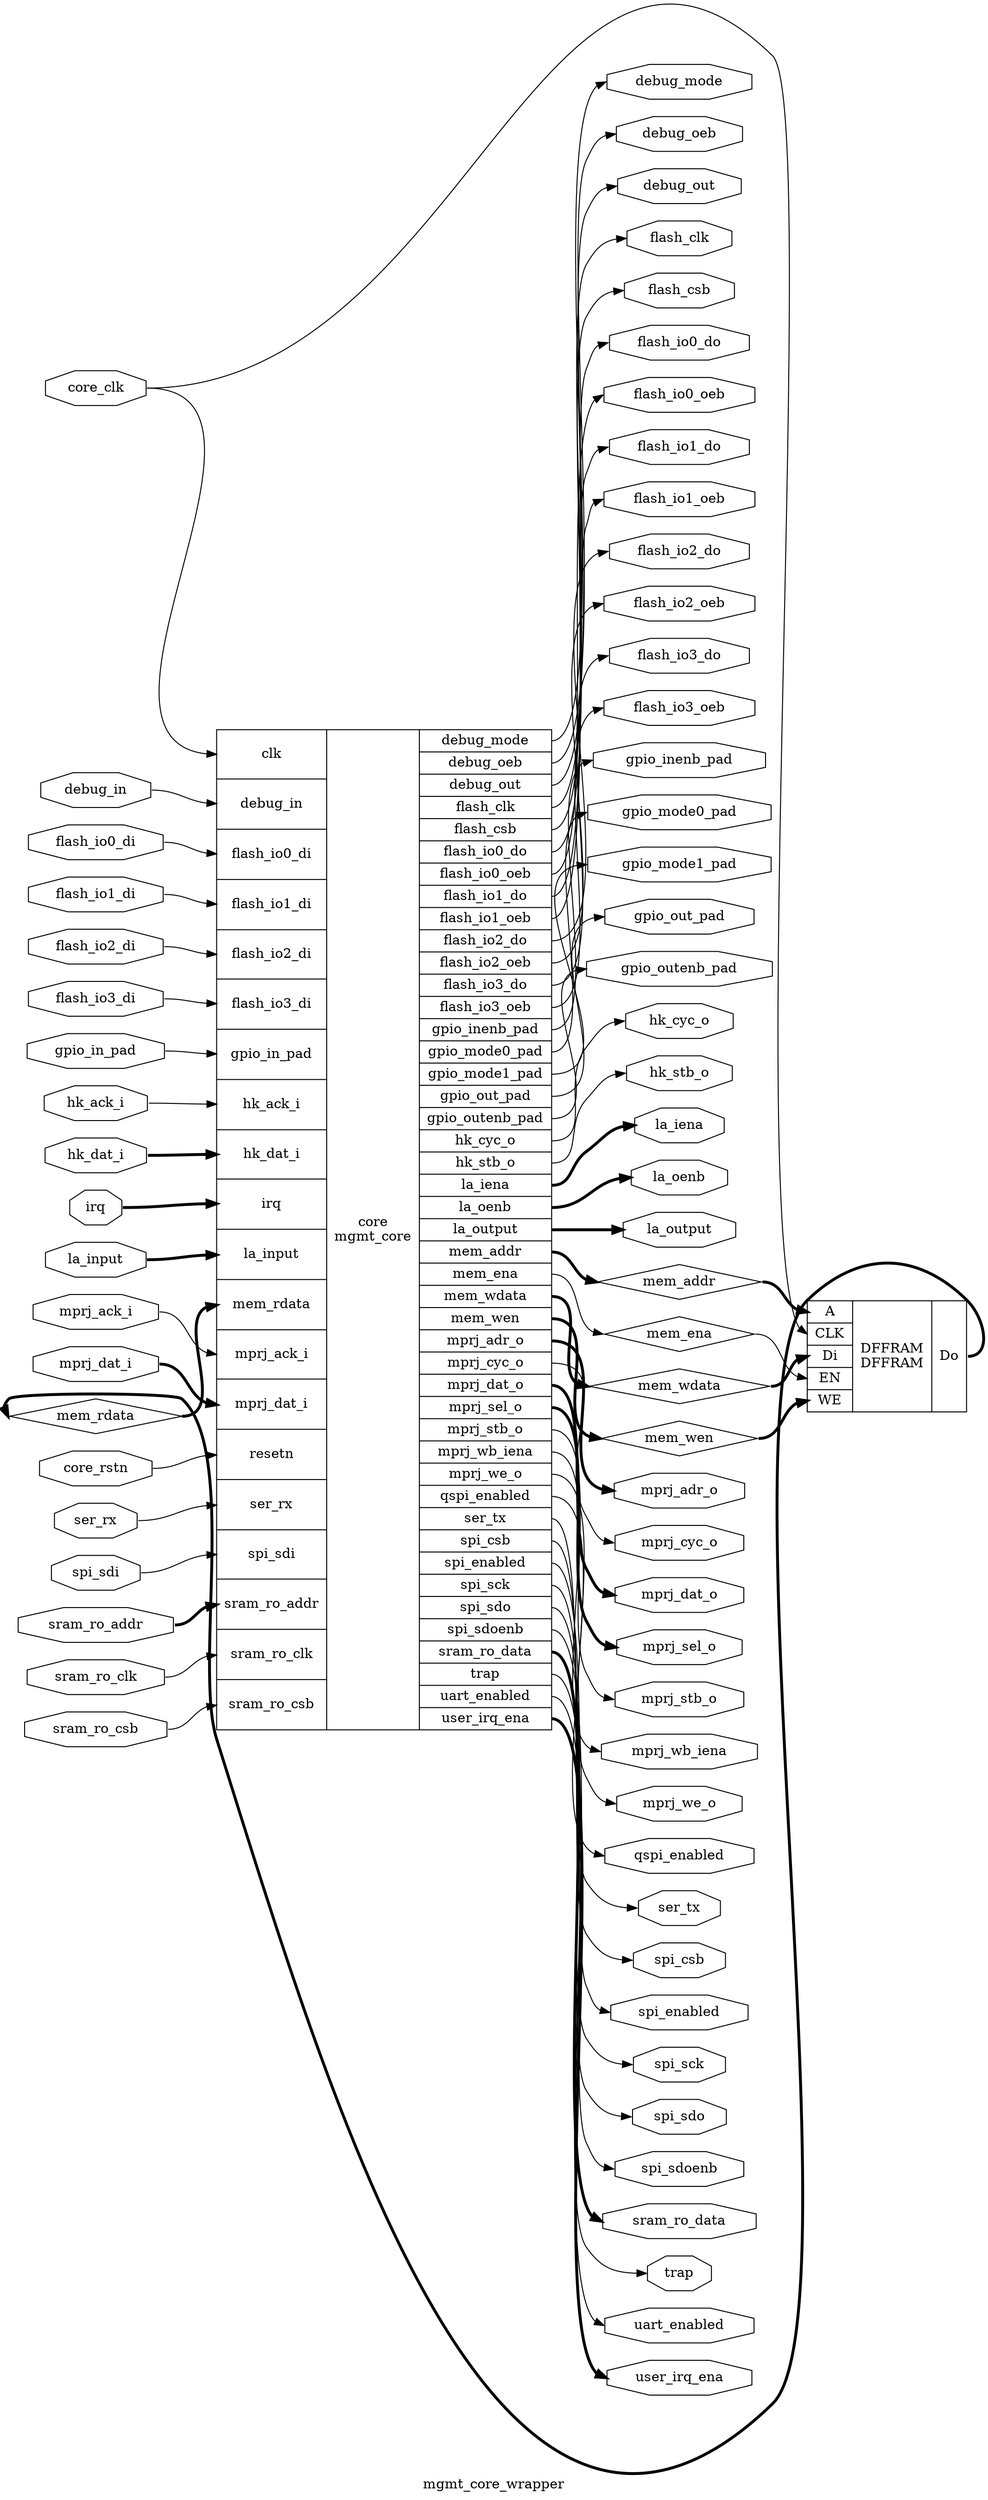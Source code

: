 digraph "mgmt_core_wrapper" {
label="mgmt_core_wrapper";
rankdir="LR";
remincross=true;
n1 [ shape=diamond, label="mem_rdata", color="black", fontcolor="black" ];
n2 [ shape=diamond, label="mem_wdata", color="black", fontcolor="black" ];
n3 [ shape=diamond, label="mem_addr", color="black", fontcolor="black" ];
n4 [ shape=diamond, label="mem_wen", color="black", fontcolor="black" ];
n5 [ shape=diamond, label="mem_ena", color="black", fontcolor="black" ];
n6 [ shape=octagon, label="trap", color="black", fontcolor="black" ];
n7 [ shape=octagon, label="sram_ro_data", color="black", fontcolor="black" ];
n8 [ shape=octagon, label="sram_ro_addr", color="black", fontcolor="black" ];
n9 [ shape=octagon, label="sram_ro_csb", color="black", fontcolor="black" ];
n10 [ shape=octagon, label="sram_ro_clk", color="black", fontcolor="black" ];
n11 [ shape=octagon, label="debug_oeb", color="black", fontcolor="black" ];
n12 [ shape=octagon, label="debug_out", color="black", fontcolor="black" ];
n13 [ shape=octagon, label="debug_in", color="black", fontcolor="black" ];
n14 [ shape=octagon, label="spi_sdi", color="black", fontcolor="black" ];
n15 [ shape=octagon, label="spi_sdoenb", color="black", fontcolor="black" ];
n16 [ shape=octagon, label="spi_sdo", color="black", fontcolor="black" ];
n17 [ shape=octagon, label="spi_sck", color="black", fontcolor="black" ];
n18 [ shape=octagon, label="spi_csb", color="black", fontcolor="black" ];
n19 [ shape=octagon, label="ser_rx", color="black", fontcolor="black" ];
n20 [ shape=octagon, label="ser_tx", color="black", fontcolor="black" ];
n21 [ shape=octagon, label="debug_mode", color="black", fontcolor="black" ];
n22 [ shape=octagon, label="spi_enabled", color="black", fontcolor="black" ];
n23 [ shape=octagon, label="uart_enabled", color="black", fontcolor="black" ];
n24 [ shape=octagon, label="qspi_enabled", color="black", fontcolor="black" ];
n25 [ shape=octagon, label="user_irq_ena", color="black", fontcolor="black" ];
n26 [ shape=octagon, label="irq", color="black", fontcolor="black" ];
n27 [ shape=octagon, label="hk_ack_i", color="black", fontcolor="black" ];
n28 [ shape=octagon, label="hk_dat_i", color="black", fontcolor="black" ];
n29 [ shape=octagon, label="hk_cyc_o", color="black", fontcolor="black" ];
n30 [ shape=octagon, label="hk_stb_o", color="black", fontcolor="black" ];
n31 [ shape=octagon, label="mprj_dat_i", color="black", fontcolor="black" ];
n32 [ shape=octagon, label="mprj_ack_i", color="black", fontcolor="black" ];
n33 [ shape=octagon, label="mprj_dat_o", color="black", fontcolor="black" ];
n34 [ shape=octagon, label="mprj_adr_o", color="black", fontcolor="black" ];
n35 [ shape=octagon, label="mprj_sel_o", color="black", fontcolor="black" ];
n36 [ shape=octagon, label="mprj_we_o", color="black", fontcolor="black" ];
n37 [ shape=octagon, label="mprj_stb_o", color="black", fontcolor="black" ];
n38 [ shape=octagon, label="mprj_cyc_o", color="black", fontcolor="black" ];
n39 [ shape=octagon, label="mprj_wb_iena", color="black", fontcolor="black" ];
n40 [ shape=octagon, label="flash_io3_di", color="black", fontcolor="black" ];
n41 [ shape=octagon, label="flash_io2_di", color="black", fontcolor="black" ];
n42 [ shape=octagon, label="flash_io1_di", color="black", fontcolor="black" ];
n43 [ shape=octagon, label="flash_io0_di", color="black", fontcolor="black" ];
n44 [ shape=octagon, label="flash_io3_do", color="black", fontcolor="black" ];
n45 [ shape=octagon, label="flash_io2_do", color="black", fontcolor="black" ];
n46 [ shape=octagon, label="flash_io1_do", color="black", fontcolor="black" ];
n47 [ shape=octagon, label="flash_io0_do", color="black", fontcolor="black" ];
n48 [ shape=octagon, label="flash_io3_oeb", color="black", fontcolor="black" ];
n49 [ shape=octagon, label="flash_io2_oeb", color="black", fontcolor="black" ];
n50 [ shape=octagon, label="flash_io1_oeb", color="black", fontcolor="black" ];
n51 [ shape=octagon, label="flash_io0_oeb", color="black", fontcolor="black" ];
n52 [ shape=octagon, label="flash_clk", color="black", fontcolor="black" ];
n53 [ shape=octagon, label="flash_csb", color="black", fontcolor="black" ];
n54 [ shape=octagon, label="la_iena", color="black", fontcolor="black" ];
n55 [ shape=octagon, label="la_oenb", color="black", fontcolor="black" ];
n56 [ shape=octagon, label="la_output", color="black", fontcolor="black" ];
n57 [ shape=octagon, label="la_input", color="black", fontcolor="black" ];
n58 [ shape=octagon, label="gpio_inenb_pad", color="black", fontcolor="black" ];
n59 [ shape=octagon, label="gpio_outenb_pad", color="black", fontcolor="black" ];
n60 [ shape=octagon, label="gpio_mode1_pad", color="black", fontcolor="black" ];
n61 [ shape=octagon, label="gpio_mode0_pad", color="black", fontcolor="black" ];
n62 [ shape=octagon, label="gpio_in_pad", color="black", fontcolor="black" ];
n63 [ shape=octagon, label="gpio_out_pad", color="black", fontcolor="black" ];
n64 [ shape=octagon, label="core_rstn", color="black", fontcolor="black" ];
n65 [ shape=octagon, label="core_clk", color="black", fontcolor="black" ];
c72 [ shape=record, label="{{<p66> A|<p67> CLK|<p68> Di|<p69> EN|<p70> WE}|DFFRAM\nDFFRAM|{<p71> Do}}" ];
c75 [ shape=record, label="{{<p73> clk|<p13> debug_in|<p43> flash_io0_di|<p42> flash_io1_di|<p41> flash_io2_di|<p40> flash_io3_di|<p62> gpio_in_pad|<p27> hk_ack_i|<p28> hk_dat_i|<p26> irq|<p57> la_input|<p1> mem_rdata|<p32> mprj_ack_i|<p31> mprj_dat_i|<p74> resetn|<p19> ser_rx|<p14> spi_sdi|<p8> sram_ro_addr|<p10> sram_ro_clk|<p9> sram_ro_csb}|core\nmgmt_core|{<p21> debug_mode|<p11> debug_oeb|<p12> debug_out|<p52> flash_clk|<p53> flash_csb|<p47> flash_io0_do|<p51> flash_io0_oeb|<p46> flash_io1_do|<p50> flash_io1_oeb|<p45> flash_io2_do|<p49> flash_io2_oeb|<p44> flash_io3_do|<p48> flash_io3_oeb|<p58> gpio_inenb_pad|<p61> gpio_mode0_pad|<p60> gpio_mode1_pad|<p63> gpio_out_pad|<p59> gpio_outenb_pad|<p29> hk_cyc_o|<p30> hk_stb_o|<p54> la_iena|<p55> la_oenb|<p56> la_output|<p3> mem_addr|<p5> mem_ena|<p2> mem_wdata|<p4> mem_wen|<p34> mprj_adr_o|<p38> mprj_cyc_o|<p33> mprj_dat_o|<p35> mprj_sel_o|<p37> mprj_stb_o|<p39> mprj_wb_iena|<p36> mprj_we_o|<p24> qspi_enabled|<p20> ser_tx|<p18> spi_csb|<p22> spi_enabled|<p17> spi_sck|<p16> spi_sdo|<p15> spi_sdoenb|<p7> sram_ro_data|<p6> trap|<p23> uart_enabled|<p25> user_irq_ena}}" ];
c72:p71:e -> n1:w [color="black", style="setlinewidth(3)", label=""];
n1:e -> c75:p1:w [color="black", style="setlinewidth(3)", label=""];
n10:e -> c75:p10:w [color="black", label=""];
c75:p11:e -> n11:w [color="black", label=""];
c75:p12:e -> n12:w [color="black", label=""];
n13:e -> c75:p13:w [color="black", label=""];
n14:e -> c75:p14:w [color="black", label=""];
c75:p15:e -> n15:w [color="black", label=""];
c75:p16:e -> n16:w [color="black", label=""];
c75:p17:e -> n17:w [color="black", label=""];
c75:p18:e -> n18:w [color="black", label=""];
n19:e -> c75:p19:w [color="black", label=""];
c75:p2:e -> n2:w [color="black", style="setlinewidth(3)", label=""];
n2:e -> c72:p68:w [color="black", style="setlinewidth(3)", label=""];
c75:p20:e -> n20:w [color="black", label=""];
c75:p21:e -> n21:w [color="black", label=""];
c75:p22:e -> n22:w [color="black", label=""];
c75:p23:e -> n23:w [color="black", label=""];
c75:p24:e -> n24:w [color="black", label=""];
c75:p25:e -> n25:w [color="black", style="setlinewidth(3)", label=""];
n26:e -> c75:p26:w [color="black", style="setlinewidth(3)", label=""];
n27:e -> c75:p27:w [color="black", label=""];
n28:e -> c75:p28:w [color="black", style="setlinewidth(3)", label=""];
c75:p29:e -> n29:w [color="black", label=""];
c75:p3:e -> n3:w [color="black", style="setlinewidth(3)", label=""];
n3:e -> c72:p66:w [color="black", style="setlinewidth(3)", label=""];
c75:p30:e -> n30:w [color="black", label=""];
n31:e -> c75:p31:w [color="black", style="setlinewidth(3)", label=""];
n32:e -> c75:p32:w [color="black", label=""];
c75:p33:e -> n33:w [color="black", style="setlinewidth(3)", label=""];
c75:p34:e -> n34:w [color="black", style="setlinewidth(3)", label=""];
c75:p35:e -> n35:w [color="black", style="setlinewidth(3)", label=""];
c75:p36:e -> n36:w [color="black", label=""];
c75:p37:e -> n37:w [color="black", label=""];
c75:p38:e -> n38:w [color="black", label=""];
c75:p39:e -> n39:w [color="black", label=""];
c75:p4:e -> n4:w [color="black", style="setlinewidth(3)", label=""];
n4:e -> c72:p70:w [color="black", style="setlinewidth(3)", label=""];
n40:e -> c75:p40:w [color="black", label=""];
n41:e -> c75:p41:w [color="black", label=""];
n42:e -> c75:p42:w [color="black", label=""];
n43:e -> c75:p43:w [color="black", label=""];
c75:p44:e -> n44:w [color="black", label=""];
c75:p45:e -> n45:w [color="black", label=""];
c75:p46:e -> n46:w [color="black", label=""];
c75:p47:e -> n47:w [color="black", label=""];
c75:p48:e -> n48:w [color="black", label=""];
c75:p49:e -> n49:w [color="black", label=""];
c75:p5:e -> n5:w [color="black", label=""];
n5:e -> c72:p69:w [color="black", label=""];
c75:p50:e -> n50:w [color="black", label=""];
c75:p51:e -> n51:w [color="black", label=""];
c75:p52:e -> n52:w [color="black", label=""];
c75:p53:e -> n53:w [color="black", label=""];
c75:p54:e -> n54:w [color="black", style="setlinewidth(3)", label=""];
c75:p55:e -> n55:w [color="black", style="setlinewidth(3)", label=""];
c75:p56:e -> n56:w [color="black", style="setlinewidth(3)", label=""];
n57:e -> c75:p57:w [color="black", style="setlinewidth(3)", label=""];
c75:p58:e -> n58:w [color="black", label=""];
c75:p59:e -> n59:w [color="black", label=""];
c75:p6:e -> n6:w [color="black", label=""];
c75:p60:e -> n60:w [color="black", label=""];
c75:p61:e -> n61:w [color="black", label=""];
n62:e -> c75:p62:w [color="black", label=""];
c75:p63:e -> n63:w [color="black", label=""];
n64:e -> c75:p74:w [color="black", label=""];
n65:e -> c72:p67:w [color="black", label=""];
n65:e -> c75:p73:w [color="black", label=""];
c75:p7:e -> n7:w [color="black", style="setlinewidth(3)", label=""];
n8:e -> c75:p8:w [color="black", style="setlinewidth(3)", label=""];
n9:e -> c75:p9:w [color="black", label=""];
}
